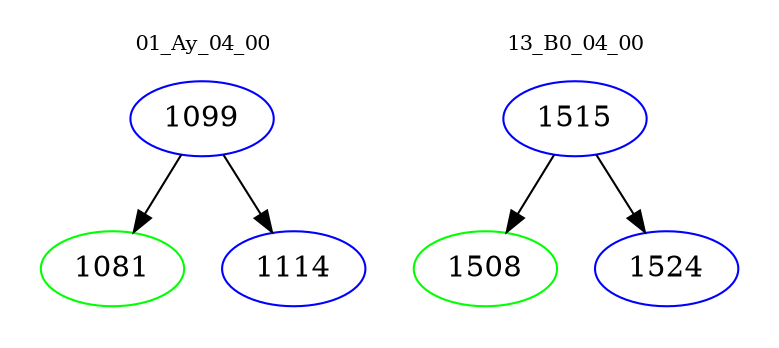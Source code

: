 digraph{
subgraph cluster_0 {
color = white
label = "01_Ay_04_00";
fontsize=10;
T0_1099 [label="1099", color="blue"]
T0_1099 -> T0_1081 [color="black"]
T0_1081 [label="1081", color="green"]
T0_1099 -> T0_1114 [color="black"]
T0_1114 [label="1114", color="blue"]
}
subgraph cluster_1 {
color = white
label = "13_B0_04_00";
fontsize=10;
T1_1515 [label="1515", color="blue"]
T1_1515 -> T1_1508 [color="black"]
T1_1508 [label="1508", color="green"]
T1_1515 -> T1_1524 [color="black"]
T1_1524 [label="1524", color="blue"]
}
}
